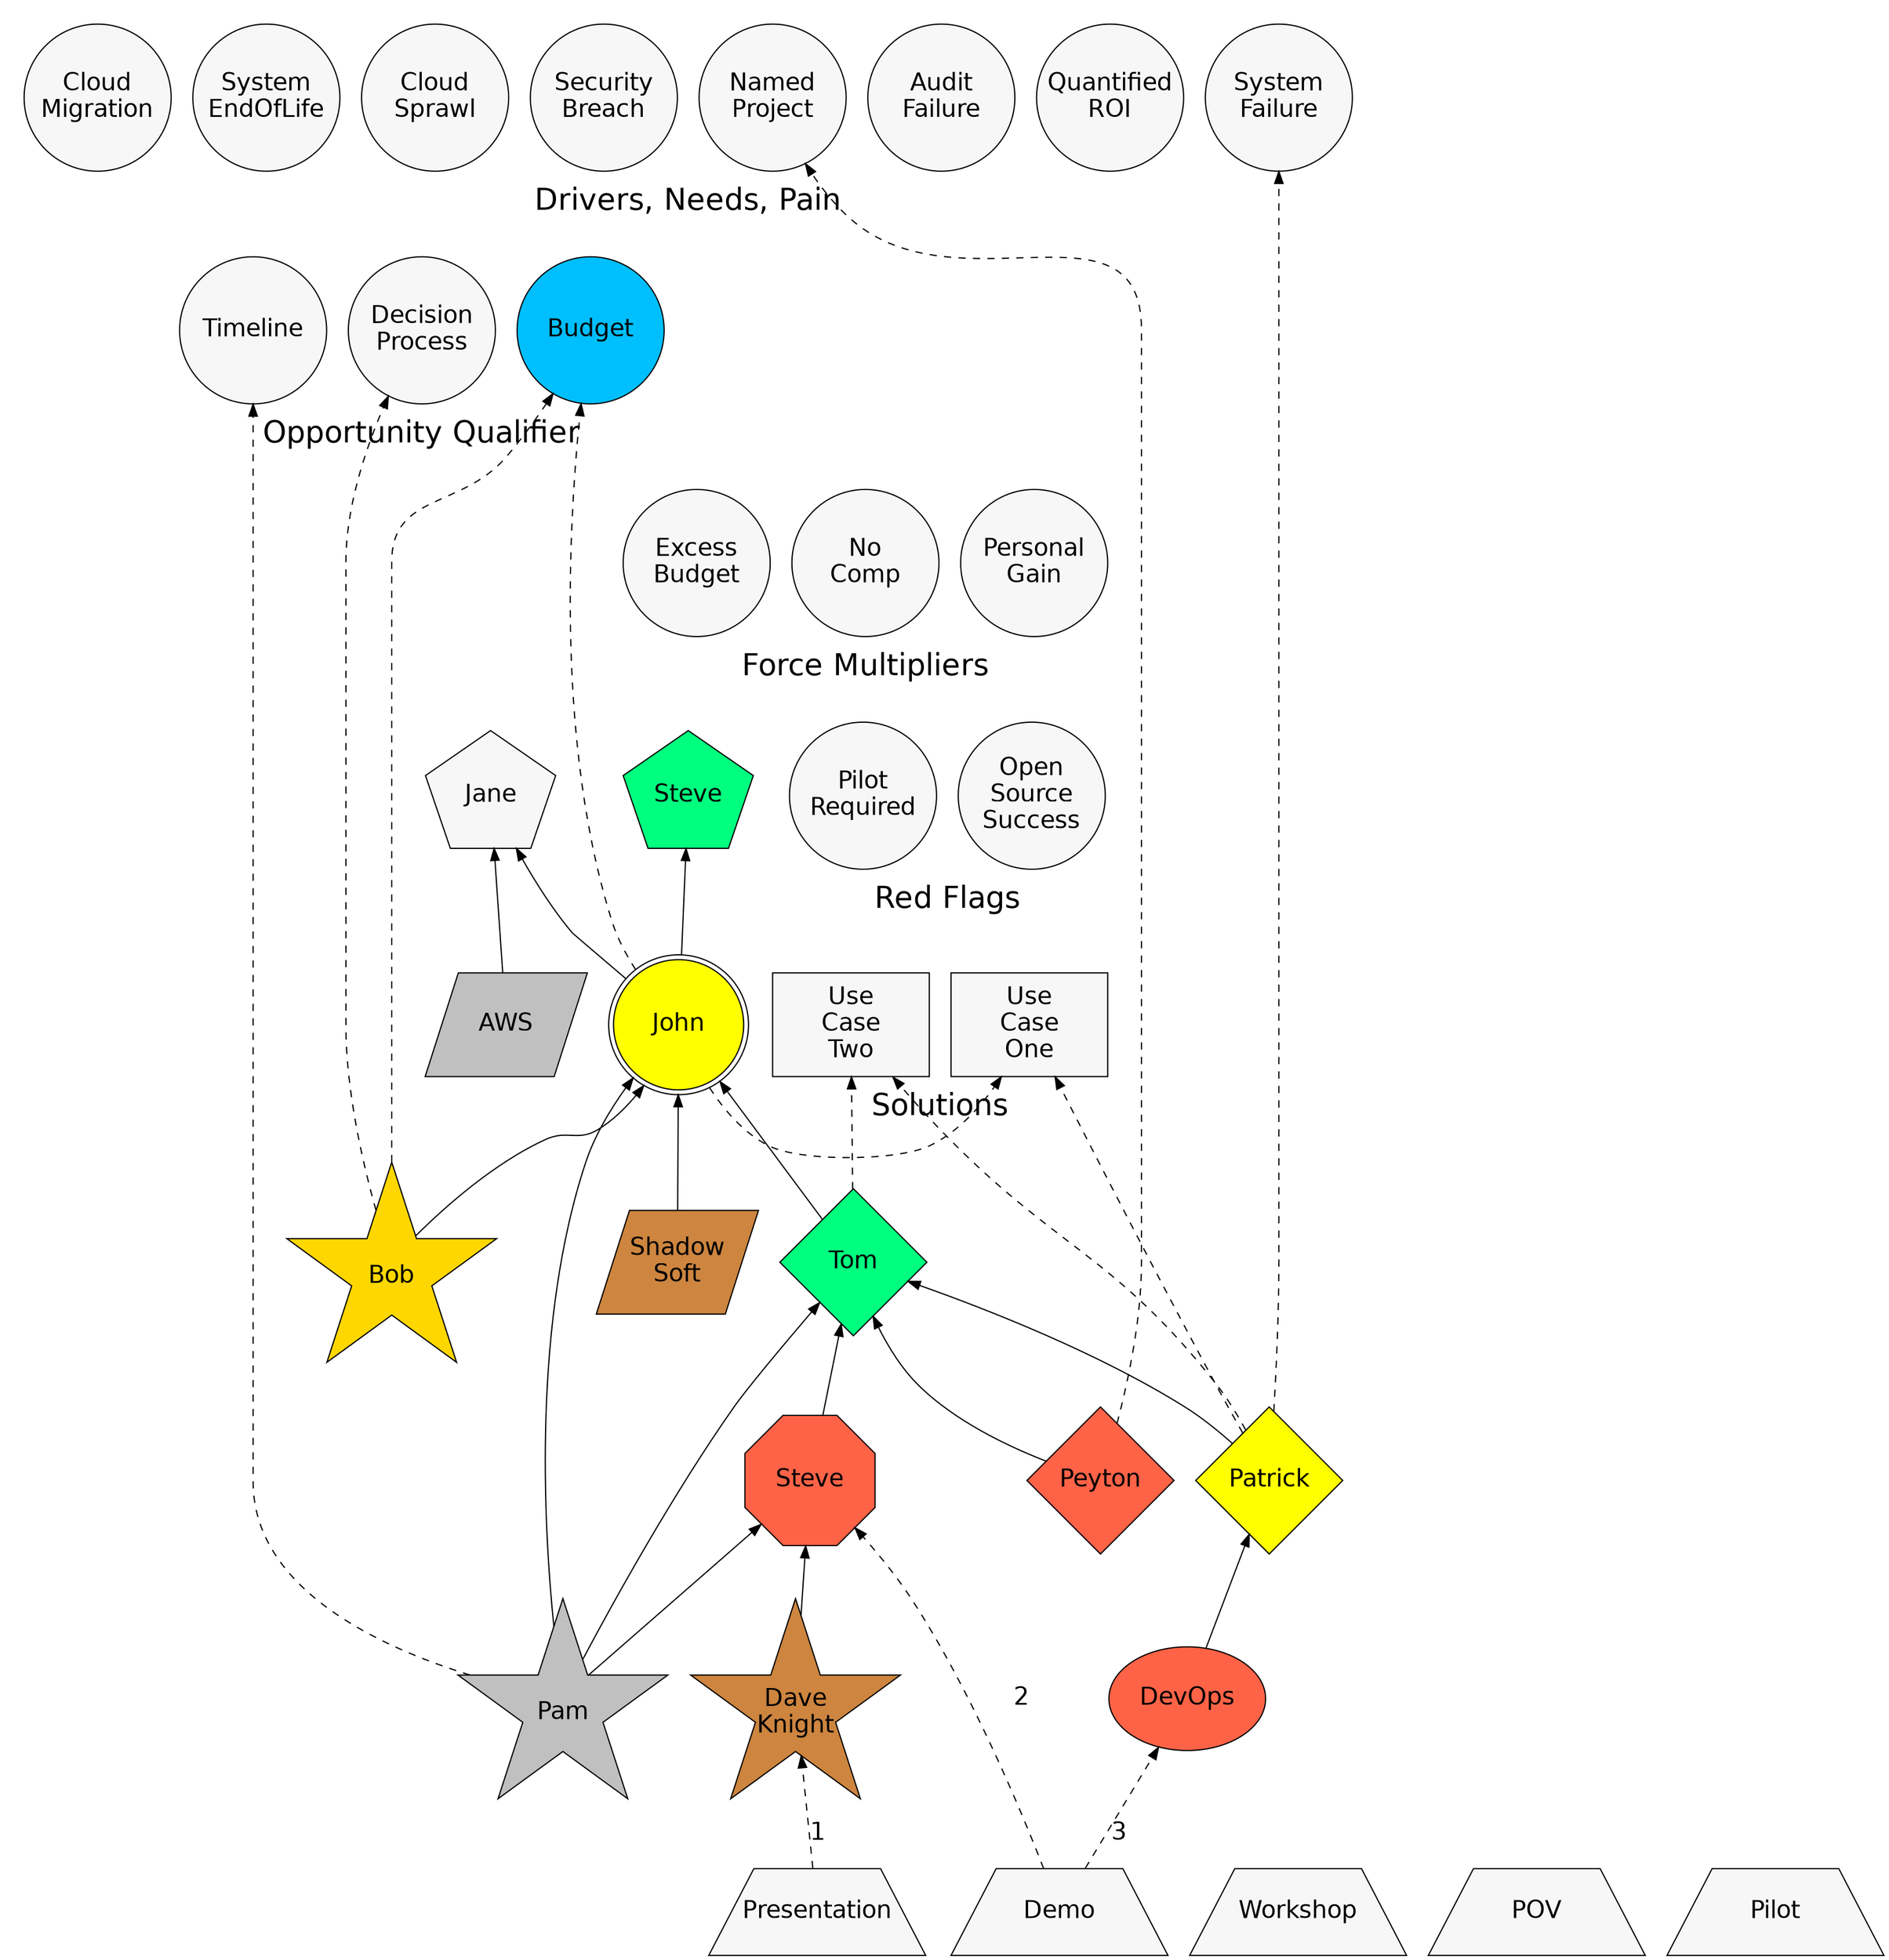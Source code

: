 digraph opportunity {

// 
// Opportunity as Code (OaC)
//
// Use this specification to document the current status of your sales opportunity.
// Only one product should be tracked in this file. 
// The AE is responsible for tracking all of the information that goes into 
// this file.
// The SE is responsible for updating this file, managing in Git, and generating 
// the "Opportunity Maps".
//
// This must be an acyclic graph, i.e. two people can't influence each other. 
// Leverage the company's org chart, although influencers don't need to report 
// to the individual they influence.
// 
// To generate a graphic of your Opportunity Map, execute the following 
// graphviz command:
//   dot -Tpng <name_of_this_file>.dot -o <account>_<op_name>[_renewal<X>].png   
//
// Add this file and push updates to -
//   https://github.com/MrDaveKnight/SouthStrategicOps.git 

// File Layout
//
// Top - the people and solutions (EDIT THIS SECTION)
// - Organization: all the individuals, teams and partners that may influence 
//   the sale
// - Solutions: the specific use cases being prescribed to the prospect/customer
// Middle -  STATIC CONFIGURATION data (only modify if necessary) 
// - Indicators: all of the sales opportunity status indicators - 
//   BANT, MEDDIC, etc... 
// - SE Activities: a list of available SE activities 
// - Rank Configuration: for graph formatting only 
// Bottom - the relationships (EDIT THIS SECTION)
// - Influence: Who is influencing who 
// - Intelligence: Who has provided information about the state of the opportunity
// - Activity: engagements between SEs and the organization
//  
//
// Identify all the individuals and partners that will influence the sale in 
// the "Organization" section. Identify what we are selling in the "Solutions"
// section. Identify all of the influence, intelligence and
// activity in the "Relationships" section.


// Global defaults
graph [rankdir=BT, fontname=Helvetica, fontsize=25, penwidth = 0]
node [style=filled, fillcolor="grey97", fixedsize=true, fontname=Helvetica, fontsize=20]
edge [fontname=Helvetica, fontsize=20]

//
// Organization 
// 

// Every person in the organization, except for champions and partners, 
// are color coded as follows, based on their perceived Net Promoter status 
// for the Hashicorp enterprise solution: 
//   Promoter  - springgreen 
//   Passive   - yellow1
//   Detractor - tomato (rotten tomato is more like it)
//   Unknown   - grey97
//
// Champions and partners are by definition Net Promoters. They are 
// color coded based on their ability to sell the Hashicorp enterprise 
// solutions independently, i.e. their ability to influence. 
//   Gold    - gold
//   Silver  - silver 
//   Bronze  - peru 
//   Unknown - grey97
//
// Bronze indicates a lack of sales accumen, drive or product knowledge.
// Silver indicates moderate sales accumen, drive or product knowledge.
// Gold indicates exceptional sales accumen, drive, product knowledge and 
// validated influence. 
// 

// Executives
node [shape=pentagon, width=1.5, height=1.5] 
// Colors:
//   Promoter  - springgreen 
//   Passive   - yellow1
//   Detractor - tomato
JaneSmith [label="Jane", fillcolor=grey97]
SteveP [label="Steve", fillcolor=springgreen]

// Buyers
node [shape=doublecircle, width=1.5, height=1.5]
// Colors:
//   Promoter  - springgreen 
//   Passive   - yellow1
//   Detractor - tomato 
JohnSmith [label="John", fillcolor=yellow1]

// Champions
node [shape=star, width=2.3, height=2.3]
// Colors:
//   Gold   - gold
//   Silver - silver 
//   Bronze - peru 
BobSmith [label="\nBob", fillcolor=gold]
PamSmith [label="\nPam", fillcolor=silver]
DaveKnight [label="\nDave\nKnight", fillcolor=peru]

// Tech Leaders
node [shape=octagon, width=1.5, height=1.5]
// Colors:
//   Promoter  - springgreen 
//   Passive   - yellow1
//   Detractor - tomato
SteveSuiter [label="Steve", fillcolor=tomato]

// Managers 
node [shape=diamond, width=1.7, height=1.7]
// Colors:
//   Promoter  - springgreen 
//   Passive   - yellow1
//   Detractor - tomato
TomBrady [label="Tom", fillcolor=springgreen]
PatMahomes [label="Patrick", fillcolor=yellow1]
PeytonManning [label="Peyton", fillcolor=tomato]

// Practioner Teams
node [shape=oval, width=1.8, height=1.2]
// Colors:
//   Promoter  - springgreen 
//   Passive   - yellow1
//   Detractor - tomato
DevOps [label="DevOps", fillcolor=tomato]

// Partners
node [shape=parallelogram, width=1.8, height=1.2]
// Colors:
//   Gold   - gold
//   Silver - silver 
//   Bronze - peru 
AWS [label="AWS", fillcolor=silver]
ShadowSoft [label="Shadow\nSoft", fillcolor=peru]

//
// Solutions 
//

subgraph cluster_solutions {
  // Maintain the "UseCase<#>" convention!
  label = "Solutions"
  node [shape=box]

  UseCase1 [label="Use\nCase\nOne"] 
  UseCase2 [label="Use\nCase\nTwo"] 

  {rank=same "UseCase1" "UseCase2"} 
}

//
// Indicators 
//

// Colors:
//    For all sales indicators other than red flags:
//    True: deepskyblue 
//    False: grey97 
//    For red flags:
//    True: tomato 
//    False: grey97 
  

subgraph cluster_advantages {
  // Colors: deepskyblue, grey97 
  label = "Force Multipliers"
  node [shape=circle, width=1.7, height=1.7]

  PersonalGain [label="Personal\nGain", fillcolor=grey97] // Seeking career advancement, or trying to save job 
  NoComp [label="No\nComp", fillcolor=grey97]       // No external competition or RFP
  ExcessBudget [label="Excess\nBudget", fillcolor=grey97] // Use it or lose it

  {rank=same PersonalGain NoComp ExcessBudget}
}

subgraph cluster_redflags {
  // Colors: tomato, grey97 
  label = "Red Flags"
  node [shape=circle, width=1.7, height=1.7]

  OSS [label="Open\nSource\nSuccess", fillcolor=grey97] 
  OnPrem [label="Pilot\nRequired", fillcolor=grey97] 

  {rank=same "OSS" "OnPrem"}
}


subgraph cluster_tablestakes {
  // Colors: deepskyblue, grey97 
  label = "Opportunity Qualifier"
  node [shape=circle, width=1.7, height=1.7]

  // BanT
  // The "a" are the executive and buyer nodes.
  // The "n" are the various Drivers, Needs and Pain nodes. 
  Budget [fillcolor=deepskyblue] 
  Timeline [fillcolor=grey97]

  // meDDic (Decision criteria and process)
  // The "e" is the buyer node. The "c" is the champion node.
  // The "m" is the Quantified ROI (money made or saved) 
  // The "i" are the various Drivers, Needs and Pain nodes 
  DecisionProcess [label="Decision\nProcess", fillcolor=grey97]

  {rank=same Budget Timeline DecisionProcess}
}

subgraph cluster_needs {
  // Colors: deepskyblue, grey97 
  label = "Drivers, Needs, Pain"
  node [shape=circle, width=1.7, height=1.7]

  // Business Drivers  BANT needs / MEDDIC pain
  NamedProject [label="Named\nProject", fillcolor=grey97] // This means there is a planned business initiative
  QuantifiedROI [label="Quantified\nROI", fillcolor=grey97]
  AuditFailure [label="Audit\nFailure", fillcolor=grey97]
  SystemFailure [label="System\nFailure", fillcolor=grey97]
  SecurityBreach [label="Security\nBreach", fillcolor=grey97]
  CloudSprawl [label="Cloud\nSprawl", fillcolor=grey97] 
  SystemEndOfLife [label="System\nEndOfLife", fillcolor=grey97] 
  CloudMigration [label="Cloud\nMigration", fillcolor=grey97]

  {rank=same "NamedProject" "AuditFailure" "SystemFailure" "SecurityBreach" "CloudSprawl" "SystemEndOfLife" "CloudMigration"}
}


//
// SE Activities 
//

subgraph se_activities {
  label = "SE Activities"
  node [shape=trapezium, width=2.5, height=1.0]

  Presentation [label="Presentation"] 
  Demo [label="Demo"] 
  Workshop [label="Workshop"] 
  POV [label="POV"] 
  Pilot [label="Pilot"] 
  {rank=same Presentation Demo Workshop POV Pilot} 
}

 
//
// Rank Configuration
// These edges are invisible. Pick first node in a rank, and 
// tie it to the first node in another rank to force a hierarchy
//

edge [style=invis]

// Rank 1 - Drivers/Needs/Pains
Budget -> NamedProject
// Rank 2 - Opportunity Requirements
PersonalGain -> Budget
// Rank 3 - Force Multipliers
OSS -> PersonalGain
// Rank 4 - Red flags
UseCase1 -> OSS
// Rank 5 - Solutions
Presentation -> UseCase1
// Rank N - SE Activities


//
// Influence
//

edge [style=solid]

JohnSmith -> SteveP
JohnSmith -> JaneSmith
AWS -> JaneSmith
ShadowSoft -> JohnSmith

TomBrady -> JohnSmith
SteveSuiter -> TomBrady

PatMahomes -> TomBrady
PeytonManning -> TomBrady

DevOps -> PatMahomes

BobSmith -> JohnSmith
PamSmith -> JohnSmith
DaveKnight -> SteveSuiter
PamSmith -> SteveSuiter
PamSmith -> TomBrady

//
// Intelligence
//
edge [style=dashed]

PatMahomes -> SystemFailure
PeytonManning -> NamedProject
BobSmith -> DecisionProcess
BobSmith -> Budget 
JohnSmith -> Budget

JohnSmith -> UseCase1
PatMahomes -> UseCase1
PatMahomes -> UseCase2

TomBrady -> UseCase2
PamSmith -> Timeline

//
// Activity 
//
edge [style=dashed]

Presentation -> DaveKnight [label="1"] 
Demo -> SteveSuiter [label="2"]
Demo -> DevOps [label="3"]

}
